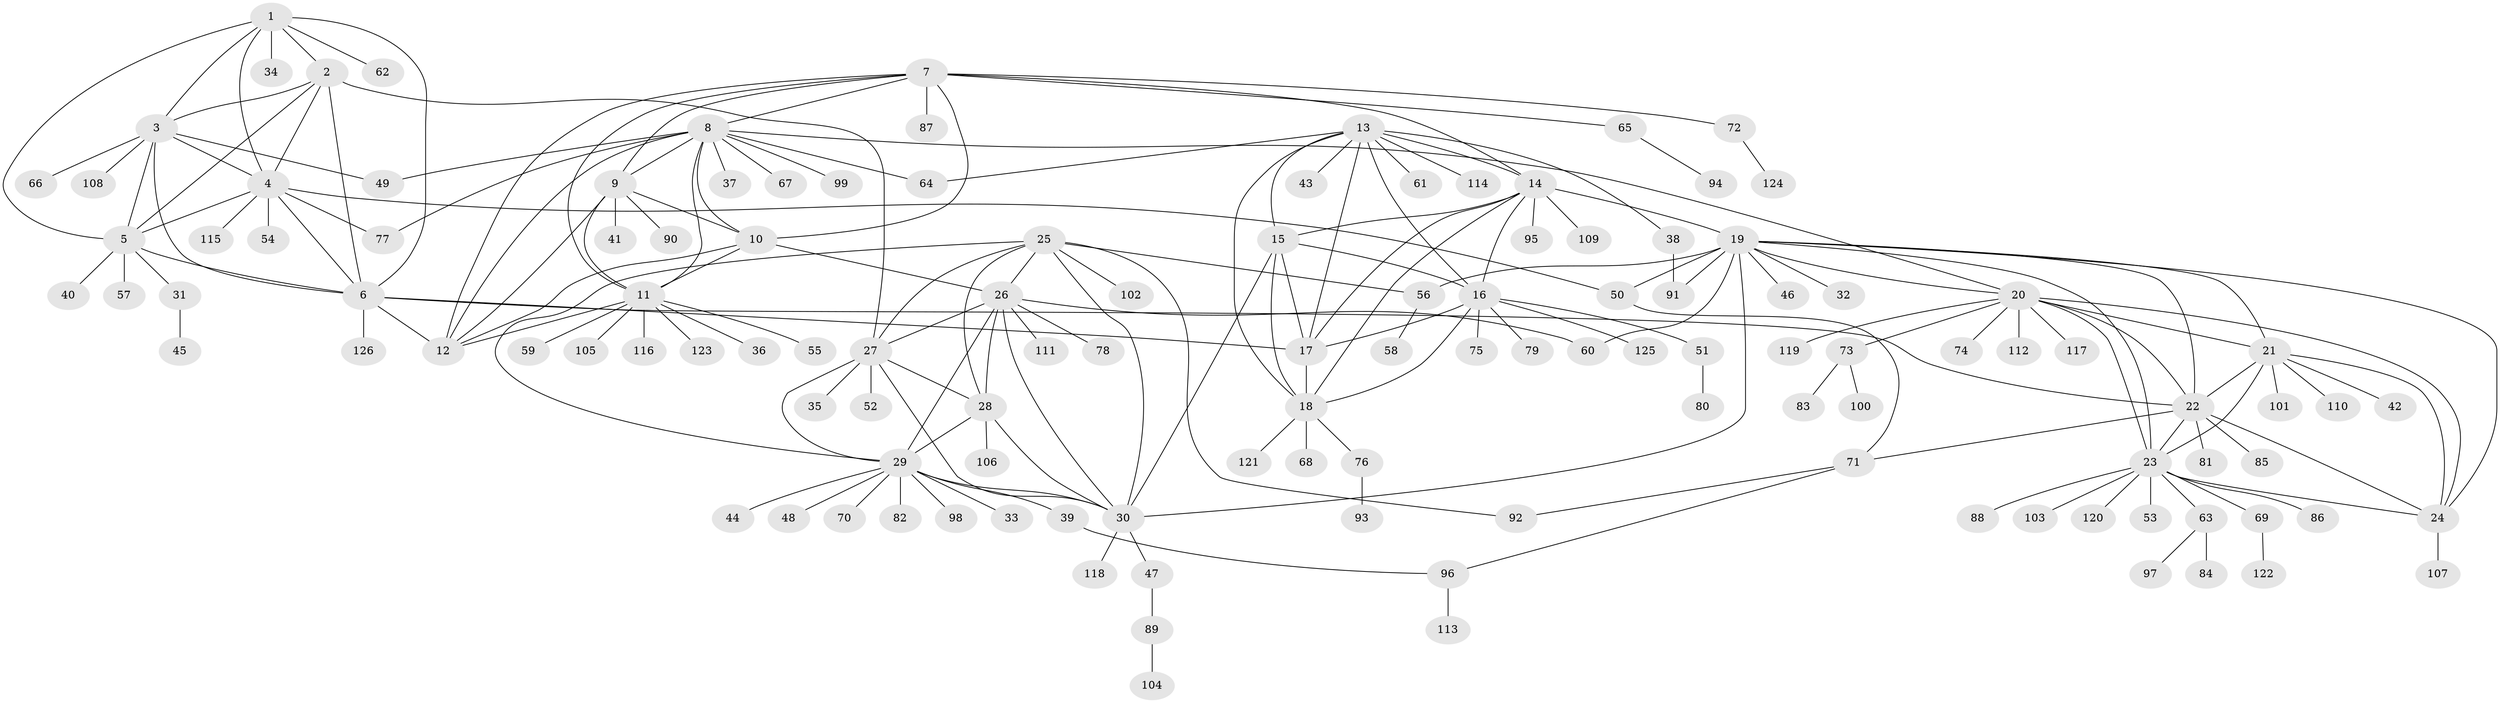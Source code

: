 // Generated by graph-tools (version 1.1) at 2025/26/03/09/25 03:26:38]
// undirected, 126 vertices, 191 edges
graph export_dot {
graph [start="1"]
  node [color=gray90,style=filled];
  1;
  2;
  3;
  4;
  5;
  6;
  7;
  8;
  9;
  10;
  11;
  12;
  13;
  14;
  15;
  16;
  17;
  18;
  19;
  20;
  21;
  22;
  23;
  24;
  25;
  26;
  27;
  28;
  29;
  30;
  31;
  32;
  33;
  34;
  35;
  36;
  37;
  38;
  39;
  40;
  41;
  42;
  43;
  44;
  45;
  46;
  47;
  48;
  49;
  50;
  51;
  52;
  53;
  54;
  55;
  56;
  57;
  58;
  59;
  60;
  61;
  62;
  63;
  64;
  65;
  66;
  67;
  68;
  69;
  70;
  71;
  72;
  73;
  74;
  75;
  76;
  77;
  78;
  79;
  80;
  81;
  82;
  83;
  84;
  85;
  86;
  87;
  88;
  89;
  90;
  91;
  92;
  93;
  94;
  95;
  96;
  97;
  98;
  99;
  100;
  101;
  102;
  103;
  104;
  105;
  106;
  107;
  108;
  109;
  110;
  111;
  112;
  113;
  114;
  115;
  116;
  117;
  118;
  119;
  120;
  121;
  122;
  123;
  124;
  125;
  126;
  1 -- 2;
  1 -- 3;
  1 -- 4;
  1 -- 5;
  1 -- 6;
  1 -- 34;
  1 -- 62;
  2 -- 3;
  2 -- 4;
  2 -- 5;
  2 -- 6;
  2 -- 27;
  3 -- 4;
  3 -- 5;
  3 -- 6;
  3 -- 49;
  3 -- 66;
  3 -- 108;
  4 -- 5;
  4 -- 6;
  4 -- 50;
  4 -- 54;
  4 -- 77;
  4 -- 115;
  5 -- 6;
  5 -- 31;
  5 -- 40;
  5 -- 57;
  6 -- 12;
  6 -- 17;
  6 -- 22;
  6 -- 126;
  7 -- 8;
  7 -- 9;
  7 -- 10;
  7 -- 11;
  7 -- 12;
  7 -- 14;
  7 -- 65;
  7 -- 72;
  7 -- 87;
  8 -- 9;
  8 -- 10;
  8 -- 11;
  8 -- 12;
  8 -- 20;
  8 -- 37;
  8 -- 49;
  8 -- 64;
  8 -- 67;
  8 -- 77;
  8 -- 99;
  9 -- 10;
  9 -- 11;
  9 -- 12;
  9 -- 41;
  9 -- 90;
  10 -- 11;
  10 -- 12;
  10 -- 26;
  11 -- 12;
  11 -- 36;
  11 -- 55;
  11 -- 59;
  11 -- 105;
  11 -- 116;
  11 -- 123;
  13 -- 14;
  13 -- 15;
  13 -- 16;
  13 -- 17;
  13 -- 18;
  13 -- 38;
  13 -- 43;
  13 -- 61;
  13 -- 64;
  13 -- 114;
  14 -- 15;
  14 -- 16;
  14 -- 17;
  14 -- 18;
  14 -- 19;
  14 -- 95;
  14 -- 109;
  15 -- 16;
  15 -- 17;
  15 -- 18;
  15 -- 30;
  16 -- 17;
  16 -- 18;
  16 -- 51;
  16 -- 75;
  16 -- 79;
  16 -- 125;
  17 -- 18;
  18 -- 68;
  18 -- 76;
  18 -- 121;
  19 -- 20;
  19 -- 21;
  19 -- 22;
  19 -- 23;
  19 -- 24;
  19 -- 30;
  19 -- 32;
  19 -- 46;
  19 -- 50;
  19 -- 56;
  19 -- 60;
  19 -- 91;
  20 -- 21;
  20 -- 22;
  20 -- 23;
  20 -- 24;
  20 -- 73;
  20 -- 74;
  20 -- 112;
  20 -- 117;
  20 -- 119;
  21 -- 22;
  21 -- 23;
  21 -- 24;
  21 -- 42;
  21 -- 101;
  21 -- 110;
  22 -- 23;
  22 -- 24;
  22 -- 71;
  22 -- 81;
  22 -- 85;
  23 -- 24;
  23 -- 53;
  23 -- 63;
  23 -- 69;
  23 -- 86;
  23 -- 88;
  23 -- 103;
  23 -- 120;
  24 -- 107;
  25 -- 26;
  25 -- 27;
  25 -- 28;
  25 -- 29;
  25 -- 30;
  25 -- 56;
  25 -- 92;
  25 -- 102;
  26 -- 27;
  26 -- 28;
  26 -- 29;
  26 -- 30;
  26 -- 60;
  26 -- 78;
  26 -- 111;
  27 -- 28;
  27 -- 29;
  27 -- 30;
  27 -- 35;
  27 -- 52;
  28 -- 29;
  28 -- 30;
  28 -- 106;
  29 -- 30;
  29 -- 33;
  29 -- 39;
  29 -- 44;
  29 -- 48;
  29 -- 70;
  29 -- 82;
  29 -- 98;
  30 -- 47;
  30 -- 118;
  31 -- 45;
  38 -- 91;
  39 -- 96;
  47 -- 89;
  50 -- 71;
  51 -- 80;
  56 -- 58;
  63 -- 84;
  63 -- 97;
  65 -- 94;
  69 -- 122;
  71 -- 92;
  71 -- 96;
  72 -- 124;
  73 -- 83;
  73 -- 100;
  76 -- 93;
  89 -- 104;
  96 -- 113;
}
